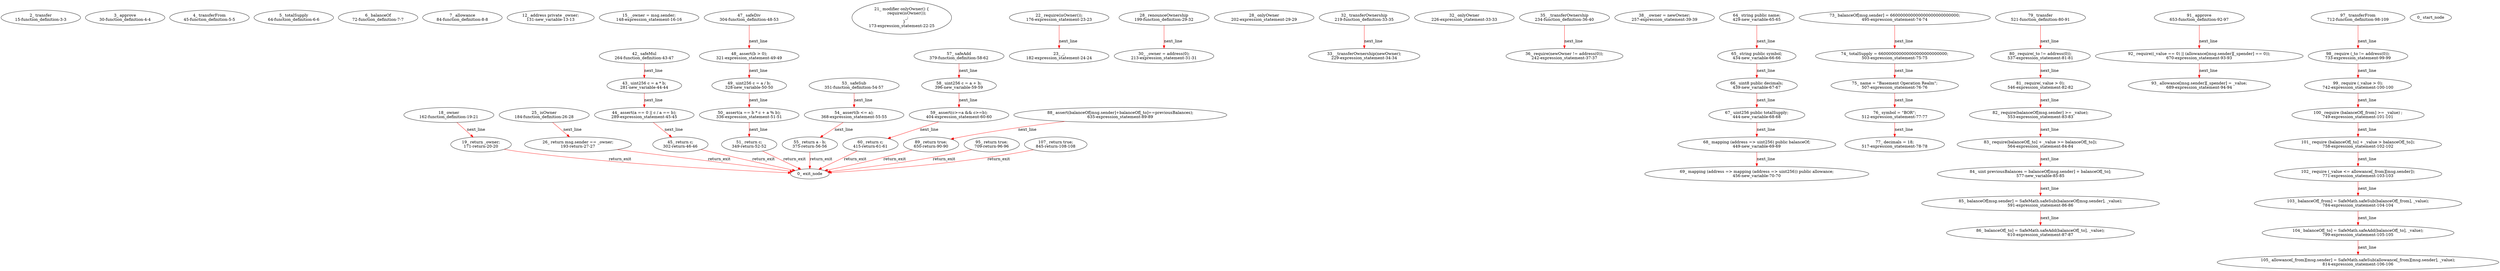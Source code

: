 digraph  {
15 [label="2_ transfer\n15-function_definition-3-3", type_label=function_definition];
30 [label="3_ approve\n30-function_definition-4-4", type_label=function_definition];
45 [label="4_ transferFrom\n45-function_definition-5-5", type_label=function_definition];
64 [label="5_ totalSupply\n64-function_definition-6-6", type_label=function_definition];
72 [label="6_ balanceOf\n72-function_definition-7-7", type_label=function_definition];
84 [label="7_ allowance\n84-function_definition-8-8", type_label=function_definition];
131 [label="12_ address private _owner;\n131-new_variable-13-13", type_label=new_variable];
148 [label="15_ _owner = msg.sender;\n148-expression_statement-16-16", type_label=expression_statement];
162 [label="18_ owner\n162-function_definition-19-21", type_label=function_definition];
171 [label="19_ return _owner;\n171-return-20-20", type_label=return];
173 [label="21_ modifier onlyOwner() {\n        require(isOwner());\n        _;\n    }\n173-expression_statement-22-25", type_label=expression_statement];
176 [label="22_ require(isOwner());\n176-expression_statement-23-23", type_label=expression_statement];
182 [label="23_ _;\n182-expression_statement-24-24", type_label=expression_statement];
184 [label="25_ isOwner\n184-function_definition-26-28", type_label=function_definition];
193 [label="26_ return msg.sender == _owner;\n193-return-27-27", type_label=return];
199 [label="28_ renounceOwnership\n199-function_definition-29-32", type_label=function_definition];
202 [label="28_ onlyOwner\n202-expression_statement-29-29", type_label=expression_statement];
213 [label="30_ _owner = address(0);\n213-expression_statement-31-31", type_label=expression_statement];
219 [label="32_ transferOwnership\n219-function_definition-33-35", type_label=function_definition];
226 [label="32_ onlyOwner\n226-expression_statement-33-33", type_label=expression_statement];
229 [label="33_ _transferOwnership(newOwner);\n229-expression_statement-34-34", type_label=expression_statement];
234 [label="35_ _transferOwnership\n234-function_definition-36-40", type_label=function_definition];
242 [label="36_ require(newOwner != address(0));\n242-expression_statement-37-37", type_label=expression_statement];
257 [label="38_ _owner = newOwner;\n257-expression_statement-39-39", type_label=expression_statement];
264 [label="42_ safeMul\n264-function_definition-43-47", type_label=function_definition];
281 [label="43_ uint256 c = a * b;\n281-new_variable-44-44", type_label=new_variable];
289 [label="44_ assert(a == 0 || c / a == b);\n289-expression_statement-45-45", type_label=expression_statement];
302 [label="45_ return c;\n302-return-46-46", type_label=return];
304 [label="47_ safeDiv\n304-function_definition-48-53", type_label=function_definition];
321 [label="48_ assert(b > 0);\n321-expression_statement-49-49", type_label=expression_statement];
328 [label="49_ uint256 c = a / b;\n328-new_variable-50-50", type_label=new_variable];
336 [label="50_ assert(a == b * c + a % b);\n336-expression_statement-51-51", type_label=expression_statement];
349 [label="51_ return c;\n349-return-52-52", type_label=return];
351 [label="53_ safeSub\n351-function_definition-54-57", type_label=function_definition];
368 [label="54_ assert(b <= a);\n368-expression_statement-55-55", type_label=expression_statement];
375 [label="55_ return a - b;\n375-return-56-56", type_label=return];
379 [label="57_ safeAdd\n379-function_definition-58-62", type_label=function_definition];
396 [label="58_ uint256 c = a + b;\n396-new_variable-59-59", type_label=new_variable];
404 [label="59_ assert(c>=a && c>=b);\n404-expression_statement-60-60", type_label=expression_statement];
415 [label="60_ return c;\n415-return-61-61", type_label=return];
429 [label="64_ string public name;\n429-new_variable-65-65", type_label=new_variable];
434 [label="65_ string public symbol;\n434-new_variable-66-66", type_label=new_variable];
439 [label="66_ uint8 public decimals;\n439-new_variable-67-67", type_label=new_variable];
444 [label="67_ uint256 public totalSupply;\n444-new_variable-68-68", type_label=new_variable];
449 [label="68_ mapping (address => uint256) public balanceOf;\n449-new_variable-69-69", type_label=new_variable];
456 [label="69_ mapping (address => mapping (address => uint256)) public allowance;\n456-new_variable-70-70", type_label=new_variable];
495 [label="73_ balanceOf[msg.sender] = 660000000000000000000000000;\n495-expression_statement-74-74", type_label=expression_statement];
503 [label="74_ totalSupply = 660000000000000000000000000;\n503-expression_statement-75-75", type_label=expression_statement];
507 [label="75_ name = \"Basement Operation Realm\";\n507-expression_statement-76-76", type_label=expression_statement];
512 [label="76_ symbol = \"BOR\";\n512-expression_statement-77-77", type_label=expression_statement];
517 [label="77_ decimals = 18;\n517-expression_statement-78-78", type_label=expression_statement];
521 [label="79_ transfer\n521-function_definition-80-91", type_label=function_definition];
537 [label="80_ require(_to != address(0));\n537-expression_statement-81-81", type_label=expression_statement];
546 [label="81_ require(_value > 0);\n546-expression_statement-82-82", type_label=expression_statement];
553 [label="82_ require(balanceOf[msg.sender] >= _value);\n553-expression_statement-83-83", type_label=expression_statement];
564 [label="83_ require(balanceOf[_to] + _value >= balanceOf[_to]);\n564-expression_statement-84-84", type_label=expression_statement];
577 [label="84_ uint previousBalances = balanceOf[msg.sender] + balanceOf[_to];\n577-new_variable-85-85", type_label=new_variable];
591 [label="85_ balanceOf[msg.sender] = SafeMath.safeSub(balanceOf[msg.sender], _value);\n591-expression_statement-86-86", type_label=expression_statement];
610 [label="86_ balanceOf[_to] = SafeMath.safeAdd(balanceOf[_to], _value);\n610-expression_statement-87-87", type_label=expression_statement];
635 [label="88_ assert(balanceOf[msg.sender]+balanceOf[_to]==previousBalances);\n635-expression_statement-89-89", type_label=expression_statement];
650 [label="89_ return true;\n650-return-90-90", type_label=return];
653 [label="91_ approve\n653-function_definition-92-97", type_label=function_definition];
670 [label="92_ require((_value == 0) || (allowance[msg.sender][_spender] == 0));\n670-expression_statement-93-93", type_label=expression_statement];
689 [label="93_ allowance[msg.sender][_spender] = _value;\n689-expression_statement-94-94", type_label=expression_statement];
709 [label="95_ return true;\n709-return-96-96", type_label=return];
712 [label="97_ transferFrom\n712-function_definition-98-109", type_label=function_definition];
733 [label="98_ require (_to != address(0));\n733-expression_statement-99-99", type_label=expression_statement];
742 [label="99_ require (_value > 0);\n742-expression_statement-100-100", type_label=expression_statement];
749 [label="100_ require (balanceOf[_from] >= _value) ;\n749-expression_statement-101-101", type_label=expression_statement];
758 [label="101_ require (balanceOf[_to] + _value > balanceOf[_to]);\n758-expression_statement-102-102", type_label=expression_statement];
771 [label="102_ require (_value <= allowance[_from][msg.sender]);\n771-expression_statement-103-103", type_label=expression_statement];
784 [label="103_ balanceOf[_from] = SafeMath.safeSub(balanceOf[_from], _value);\n784-expression_statement-104-104", type_label=expression_statement];
799 [label="104_ balanceOf[_to] = SafeMath.safeAdd(balanceOf[_to], _value);\n799-expression_statement-105-105", type_label=expression_statement];
814 [label="105_ allowance[_from][msg.sender] = SafeMath.safeSub(allowance[_from][msg.sender], _value);\n814-expression_statement-106-106", type_label=expression_statement];
845 [label="107_ return true;\n845-return-108-108", type_label=return];
1 [label="0_ start_node", type_label=start];
2 [label="0_ exit_node", type_label=exit];
162 -> 171  [color=red, controlflow_type=next_line, edge_type=CFG_edge, key=0, label=next_line];
171 -> 2  [color=red, controlflow_type=return_exit, edge_type=CFG_edge, key=0, label=return_exit];
176 -> 182  [color=red, controlflow_type=next_line, edge_type=CFG_edge, key=0, label=next_line];
184 -> 193  [color=red, controlflow_type=next_line, edge_type=CFG_edge, key=0, label=next_line];
193 -> 2  [color=red, controlflow_type=return_exit, edge_type=CFG_edge, key=0, label=return_exit];
199 -> 213  [color=red, controlflow_type=next_line, edge_type=CFG_edge, key=0, label=next_line];
219 -> 229  [color=red, controlflow_type=next_line, edge_type=CFG_edge, key=0, label=next_line];
234 -> 242  [color=red, controlflow_type=next_line, edge_type=CFG_edge, key=0, label=next_line];
264 -> 281  [color=red, controlflow_type=next_line, edge_type=CFG_edge, key=0, label=next_line];
281 -> 289  [color=red, controlflow_type=next_line, edge_type=CFG_edge, key=0, label=next_line];
289 -> 302  [color=red, controlflow_type=next_line, edge_type=CFG_edge, key=0, label=next_line];
302 -> 2  [color=red, controlflow_type=return_exit, edge_type=CFG_edge, key=0, label=return_exit];
304 -> 321  [color=red, controlflow_type=next_line, edge_type=CFG_edge, key=0, label=next_line];
321 -> 328  [color=red, controlflow_type=next_line, edge_type=CFG_edge, key=0, label=next_line];
328 -> 336  [color=red, controlflow_type=next_line, edge_type=CFG_edge, key=0, label=next_line];
336 -> 349  [color=red, controlflow_type=next_line, edge_type=CFG_edge, key=0, label=next_line];
349 -> 2  [color=red, controlflow_type=return_exit, edge_type=CFG_edge, key=0, label=return_exit];
351 -> 368  [color=red, controlflow_type=next_line, edge_type=CFG_edge, key=0, label=next_line];
368 -> 375  [color=red, controlflow_type=next_line, edge_type=CFG_edge, key=0, label=next_line];
375 -> 2  [color=red, controlflow_type=return_exit, edge_type=CFG_edge, key=0, label=return_exit];
379 -> 396  [color=red, controlflow_type=next_line, edge_type=CFG_edge, key=0, label=next_line];
396 -> 404  [color=red, controlflow_type=next_line, edge_type=CFG_edge, key=0, label=next_line];
404 -> 415  [color=red, controlflow_type=next_line, edge_type=CFG_edge, key=0, label=next_line];
415 -> 2  [color=red, controlflow_type=return_exit, edge_type=CFG_edge, key=0, label=return_exit];
429 -> 434  [color=red, controlflow_type=next_line, edge_type=CFG_edge, key=0, label=next_line];
434 -> 439  [color=red, controlflow_type=next_line, edge_type=CFG_edge, key=0, label=next_line];
439 -> 444  [color=red, controlflow_type=next_line, edge_type=CFG_edge, key=0, label=next_line];
444 -> 449  [color=red, controlflow_type=next_line, edge_type=CFG_edge, key=0, label=next_line];
449 -> 456  [color=red, controlflow_type=next_line, edge_type=CFG_edge, key=0, label=next_line];
495 -> 503  [color=red, controlflow_type=next_line, edge_type=CFG_edge, key=0, label=next_line];
503 -> 507  [color=red, controlflow_type=next_line, edge_type=CFG_edge, key=0, label=next_line];
507 -> 512  [color=red, controlflow_type=next_line, edge_type=CFG_edge, key=0, label=next_line];
512 -> 517  [color=red, controlflow_type=next_line, edge_type=CFG_edge, key=0, label=next_line];
521 -> 537  [color=red, controlflow_type=next_line, edge_type=CFG_edge, key=0, label=next_line];
537 -> 546  [color=red, controlflow_type=next_line, edge_type=CFG_edge, key=0, label=next_line];
546 -> 553  [color=red, controlflow_type=next_line, edge_type=CFG_edge, key=0, label=next_line];
553 -> 564  [color=red, controlflow_type=next_line, edge_type=CFG_edge, key=0, label=next_line];
564 -> 577  [color=red, controlflow_type=next_line, edge_type=CFG_edge, key=0, label=next_line];
577 -> 591  [color=red, controlflow_type=next_line, edge_type=CFG_edge, key=0, label=next_line];
591 -> 610  [color=red, controlflow_type=next_line, edge_type=CFG_edge, key=0, label=next_line];
635 -> 650  [color=red, controlflow_type=next_line, edge_type=CFG_edge, key=0, label=next_line];
650 -> 2  [color=red, controlflow_type=return_exit, edge_type=CFG_edge, key=0, label=return_exit];
653 -> 670  [color=red, controlflow_type=next_line, edge_type=CFG_edge, key=0, label=next_line];
670 -> 689  [color=red, controlflow_type=next_line, edge_type=CFG_edge, key=0, label=next_line];
709 -> 2  [color=red, controlflow_type=return_exit, edge_type=CFG_edge, key=0, label=return_exit];
712 -> 733  [color=red, controlflow_type=next_line, edge_type=CFG_edge, key=0, label=next_line];
733 -> 742  [color=red, controlflow_type=next_line, edge_type=CFG_edge, key=0, label=next_line];
742 -> 749  [color=red, controlflow_type=next_line, edge_type=CFG_edge, key=0, label=next_line];
749 -> 758  [color=red, controlflow_type=next_line, edge_type=CFG_edge, key=0, label=next_line];
758 -> 771  [color=red, controlflow_type=next_line, edge_type=CFG_edge, key=0, label=next_line];
771 -> 784  [color=red, controlflow_type=next_line, edge_type=CFG_edge, key=0, label=next_line];
784 -> 799  [color=red, controlflow_type=next_line, edge_type=CFG_edge, key=0, label=next_line];
799 -> 814  [color=red, controlflow_type=next_line, edge_type=CFG_edge, key=0, label=next_line];
845 -> 2  [color=red, controlflow_type=return_exit, edge_type=CFG_edge, key=0, label=return_exit];
}
